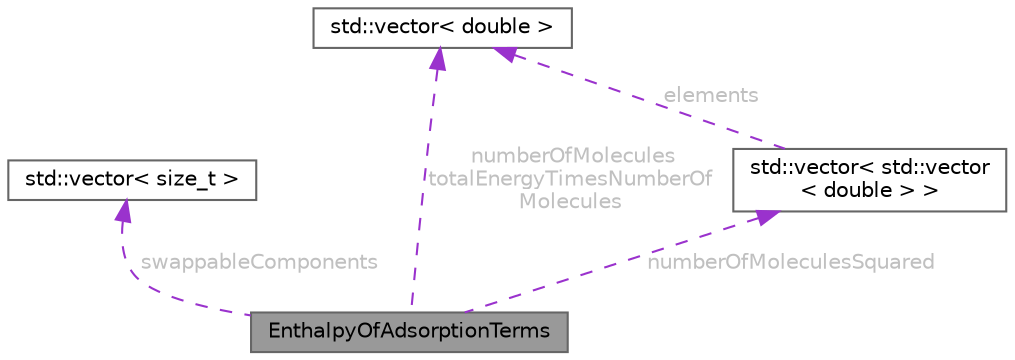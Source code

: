 digraph "EnthalpyOfAdsorptionTerms"
{
 // LATEX_PDF_SIZE
  bgcolor="transparent";
  edge [fontname=Helvetica,fontsize=10,labelfontname=Helvetica,labelfontsize=10];
  node [fontname=Helvetica,fontsize=10,shape=box,height=0.2,width=0.4];
  Node1 [id="Node000001",label="EnthalpyOfAdsorptionTerms",height=0.2,width=0.4,color="gray40", fillcolor="grey60", style="filled", fontcolor="black",tooltip=" "];
  Node2 -> Node1 [id="edge1_Node000001_Node000002",dir="back",color="darkorchid3",style="dashed",tooltip=" ",label=" swappableComponents",fontcolor="grey" ];
  Node2 [id="Node000002",label="std::vector\< size_t \>",height=0.2,width=0.4,color="gray40", fillcolor="white", style="filled",tooltip=" "];
  Node3 -> Node1 [id="edge2_Node000001_Node000003",dir="back",color="darkorchid3",style="dashed",tooltip=" ",label=" numberOfMolecules\ntotalEnergyTimesNumberOf\lMolecules",fontcolor="grey" ];
  Node3 [id="Node000003",label="std::vector\< double \>",height=0.2,width=0.4,color="gray40", fillcolor="white", style="filled",tooltip=" "];
  Node4 -> Node1 [id="edge3_Node000001_Node000004",dir="back",color="darkorchid3",style="dashed",tooltip=" ",label=" numberOfMoleculesSquared",fontcolor="grey" ];
  Node4 [id="Node000004",label="std::vector\< std::vector\l\< double \> \>",height=0.2,width=0.4,color="gray40", fillcolor="white", style="filled",tooltip=" "];
  Node3 -> Node4 [id="edge4_Node000004_Node000003",dir="back",color="darkorchid3",style="dashed",tooltip=" ",label=" elements",fontcolor="grey" ];
}
